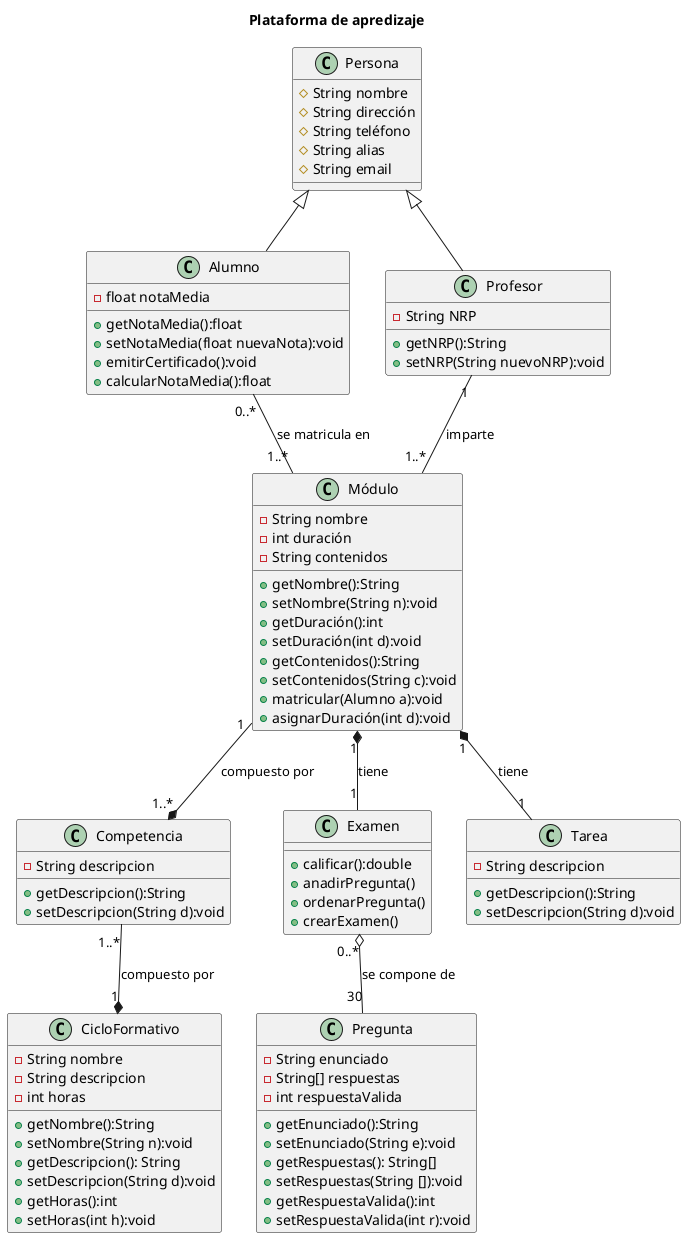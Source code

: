 @startuml


title Plataforma de apredizaje
class Persona{
  #String nombre
  #String dirección
  #String teléfono
  #String alias
  #String email
}

class Alumno{
  - float notaMedia
  + getNotaMedia():float
  +setNotaMedia(float nuevaNota):void
  +emitirCertificado():void
  +calcularNotaMedia():float
}
Persona <|--Alumno

class Profesor{
  - String NRP
  + getNRP():String
  + setNRP(String nuevoNRP):void
}
Persona <|--Profesor

class Módulo{
  - String nombre
  - int duración
  - String contenidos
  + getNombre():String
  + setNombre(String n):void
  + getDuración():int
  + setDuración(int d):void
  + getContenidos():String
  + setContenidos(String c):void
  + matricular(Alumno a):void
  + asignarDuración(int d):void
}
Alumno "0..*" -- "1..*" Módulo : se matricula en
Profesor "1" -- "1..*" Módulo : imparte

class Competencia{
  - String descripcion
  + getDescripcion():String
  + setDescripcion(String d):void
}
Módulo "1" --* "1..*" Competencia : compuesto por

class Examen{
  + calificar():double
  + anadirPregunta()
  + ordenarPregunta()
  + crearExamen()
}
Módulo "1" *-- "1" Examen : tiene

class Tarea{
  - String descripcion
  + getDescripcion():String
  + setDescripcion(String d):void
}
Módulo "1" *-- "1" Tarea : tiene

class CicloFormativo{
  - String nombre
  - String descripcion
  - int horas
  + getNombre():String
  + setNombre(String n):void
  + getDescripcion(): String
  + setDescripcion(String d):void
  + getHoras():int
  + setHoras(int h):void
}
Competencia "1..*" --* "1" CicloFormativo  : compuesto por

class Pregunta{
  - String enunciado
  - String[] respuestas
  - int respuestaValida
  + getEnunciado():String
  + setEnunciado(String e):void
  + getRespuestas(): String[]
  + setRespuestas(String []):void
  + getRespuestaValida():int
  + setRespuestaValida(int r):void
}
Examen "0..*" o-- "30" Pregunta  : se compone de

@enduml